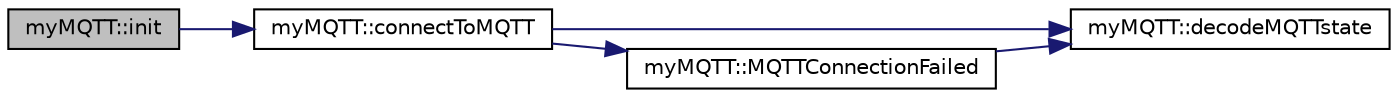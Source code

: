 digraph "myMQTT::init"
{
 // LATEX_PDF_SIZE
  edge [fontname="Helvetica",fontsize="10",labelfontname="Helvetica",labelfontsize="10"];
  node [fontname="Helvetica",fontsize="10",shape=record];
  rankdir="LR";
  Node28 [label="myMQTT::init",height=0.2,width=0.4,color="black", fillcolor="grey75", style="filled", fontcolor="black",tooltip=" "];
  Node28 -> Node29 [color="midnightblue",fontsize="10",style="solid",fontname="Helvetica"];
  Node29 [label="myMQTT::connectToMQTT",height=0.2,width=0.4,color="black", fillcolor="white", style="filled",URL="$classmy_m_q_t_t.html#a6d495c08a06513954b95d961f0595959",tooltip="Connects to the MQTT-server."];
  Node29 -> Node30 [color="midnightblue",fontsize="10",style="solid",fontname="Helvetica"];
  Node30 [label="myMQTT::decodeMQTTstate",height=0.2,width=0.4,color="black", fillcolor="white", style="filled",URL="$classmy_m_q_t_t.html#ae4372969b093a2487479005ccb398cbc",tooltip="Decodes the Error Values from MQTT state() and returns a description."];
  Node29 -> Node31 [color="midnightblue",fontsize="10",style="solid",fontname="Helvetica"];
  Node31 [label="myMQTT::MQTTConnectionFailed",height=0.2,width=0.4,color="black", fillcolor="white", style="filled",URL="$classmy_m_q_t_t.html#a260a10a835dc83e7268bc901c5a45a00",tooltip="Writes Error-Message about MQTT connection."];
  Node31 -> Node30 [color="midnightblue",fontsize="10",style="solid",fontname="Helvetica"];
}
